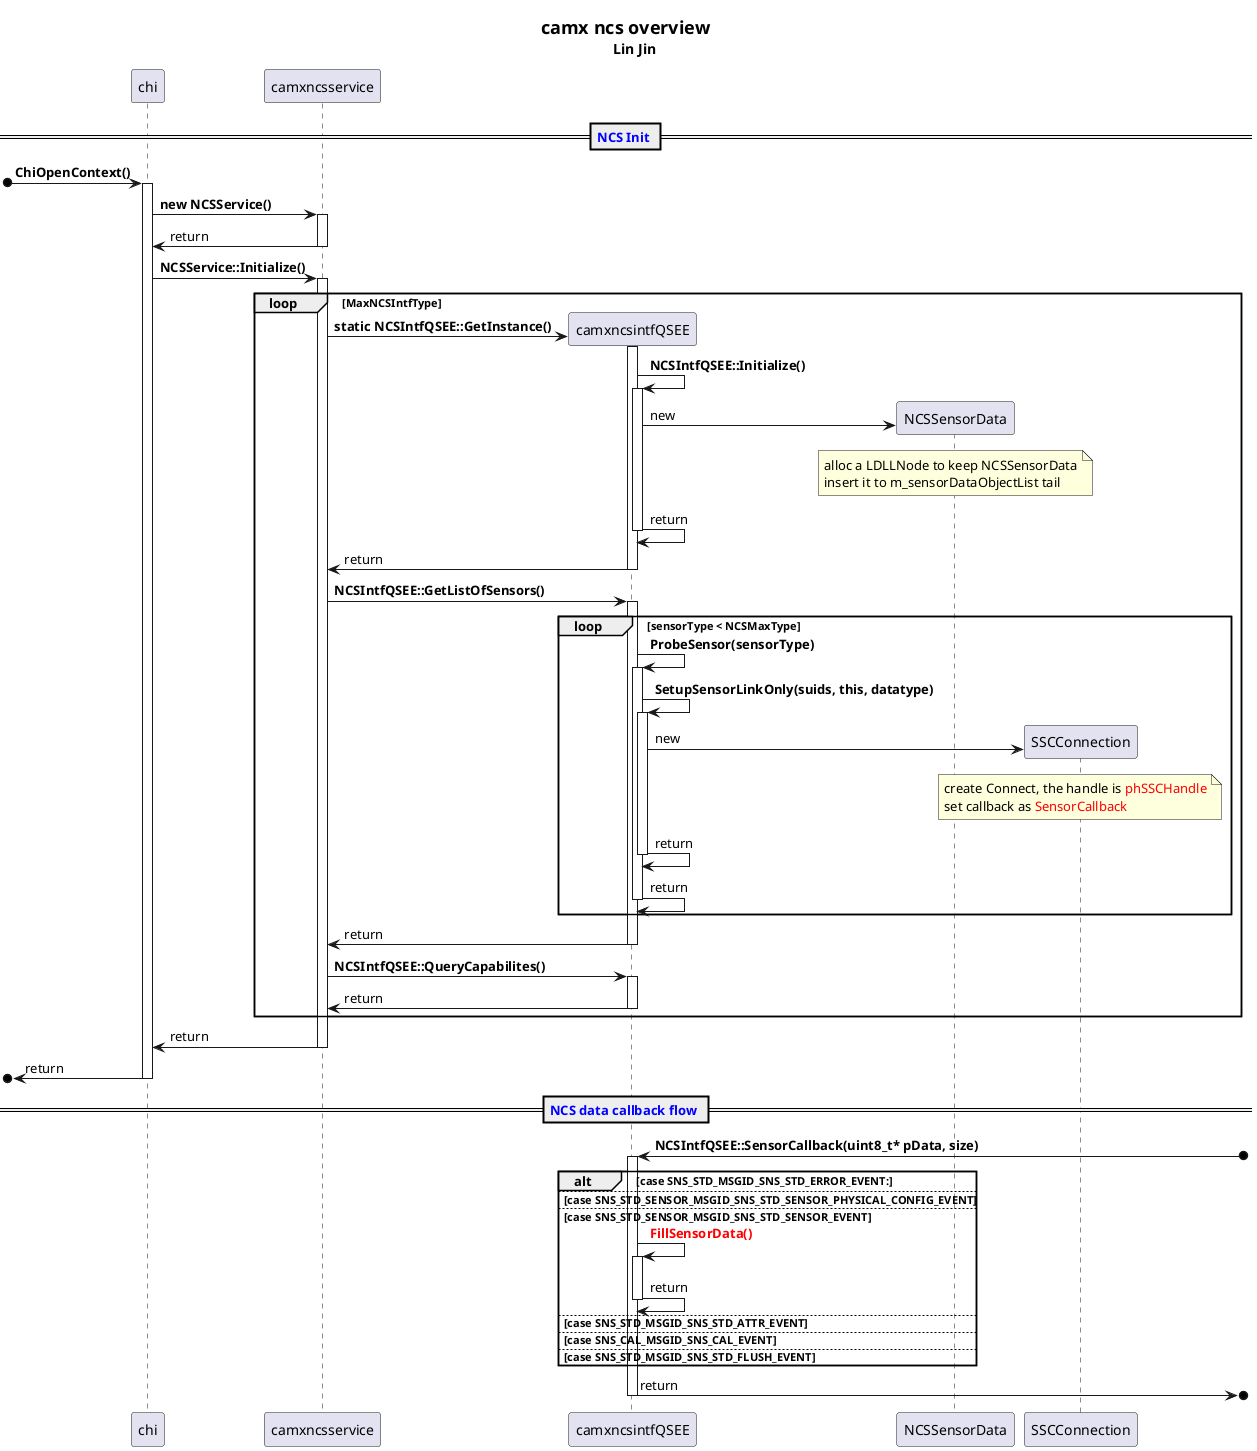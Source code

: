 /'派生，继承：<|--'/
/'组合：*-- ， 将会管理对象的生命周期'/
/'聚合：o--, 特指不管理对象的生命周期，但存在关联'/
/'
title <size:18>camx awb overview</size>\n     Lin Jin

collections ThreadUsers

<color:red><size:16>****</size></color>

<color:blue><size:15></size></color>

package <color:blue><size:15>**AWBDecisionAggregator** {
}

== <color:blue> CAWBMain::Configure </color>==

participant XXX

box "Factory"
participant camxcawbfactory as awb_factory
end box



<color:red>TODO: this need check further</color>


Useful color:
1. Red
Red Crimson DeepPink LightPink Salmon HotPink

2. Blue
MediumBlue Blue DodgerBlue DeepSkyBlue Cyan LightSkyBlue SlateBlue SkyBlue

3. Green
Chartreuse Green GreenYellow LawnGreen Lime LightGreen SpingGreen

4. Yellow
Yellow Gold LightGoldenRodYellow Orange LemonChiffon

5. Violet
DarkMagenta BlueViolet DardViolet Magenta Fuchsia Purple

6. 
'/

@startuml
title <size:18>camx ncs overview</size>\n     Lin Jin

participant chi
participant camxncsservice
/'participant camxncsintfQSEE'/
/'participant camxncssscconnection'/

== <color:blue>NCS Init </color>==
[o->chi: **ChiOpenContext()**
activate chi
    chi->camxncsservice: **new NCSService()**
    activate camxncsservice
    camxncsservice->chi: return
    deactivate camxncsservice

    chi->camxncsservice: **NCSService::Initialize()**
    activate camxncsservice
        loop **MaxNCSIntfType**
            /'step1: initialize'/
            create camxncsintfQSEE
            camxncsservice->camxncsintfQSEE: **static NCSIntfQSEE::GetInstance()**
            activate camxncsintfQSEE
                camxncsintfQSEE->camxncsintfQSEE: **NCSIntfQSEE::Initialize()**
                activate camxncsintfQSEE
                    create NCSSensorData
                    camxncsintfQSEE->NCSSensorData: new
                    note over NCSSensorData
                        alloc a LDLLNode to keep NCSSensorData
                        insert it to m_sensorDataObjectList tail
                    end note
                camxncsintfQSEE->camxncsintfQSEE: return
                deactivate camxncsintfQSEE

            camxncsintfQSEE->camxncsservice: return
            deactivate camxncsintfQSEE

            /'step2: GetListOfSensors'/
            camxncsservice->camxncsintfQSEE: **NCSIntfQSEE::GetListOfSensors()**
            activate camxncsintfQSEE
                loop **sensorType < NCSMaxType**
                    camxncsintfQSEE->camxncsintfQSEE: **ProbeSensor(sensorType)**
                    activate camxncsintfQSEE
                        camxncsintfQSEE->camxncsintfQSEE: **SetupSensorLinkOnly(suids, this, datatype)**
                        activate camxncsintfQSEE
                            create SSCConnection
                            camxncsintfQSEE->SSCConnection: new
                            note over SSCConnection
                                create Connect, the handle is <color:red>phSSCHandle</color>
                                set callback as <color:red>SensorCallback</color>
                            end note
                        camxncsintfQSEE->camxncsintfQSEE: return
                        deactivate camxncsintfQSEE
                    camxncsintfQSEE->camxncsintfQSEE: return
                    deactivate camxncsintfQSEE
                end loop
            camxncsintfQSEE->camxncsservice: return
            deactivate camxncsintfQSEE

            camxncsservice->camxncsintfQSEE: **NCSIntfQSEE::QueryCapabilites()**
            activate camxncsintfQSEE
            camxncsintfQSEE->camxncsservice: return
            deactivate camxncsintfQSEE
        end loop

    camxncsservice->chi: return
    deactivate camxncsservice
[o<-chi: return
deactivate chi

== <color:blue>NCS data callback flow </color>==
camxncsintfQSEE<-o]: **NCSIntfQSEE::SensorCallback(uint8_t* pData, size)**
activate camxncsintfQSEE
    alt **case SNS_STD_MSGID_SNS_STD_ERROR_EVENT:**
    else **case SNS_STD_SENSOR_MSGID_SNS_STD_SENSOR_PHYSICAL_CONFIG_EVENT**
    else **case SNS_STD_SENSOR_MSGID_SNS_STD_SENSOR_EVENT**
        camxncsintfQSEE->camxncsintfQSEE: **<color:red>FillSensorData()</color>**
        activate camxncsintfQSEE
        camxncsintfQSEE->camxncsintfQSEE: return
        deactivate camxncsintfQSEE
    else **case SNS_STD_MSGID_SNS_STD_ATTR_EVENT**
    else **case SNS_CAL_MSGID_SNS_CAL_EVENT**
    else **case SNS_STD_MSGID_SNS_STD_FLUSH_EVENT**
    end
camxncsintfQSEE->o]: return
deactivate camxncsintfQSEE
@enduml
